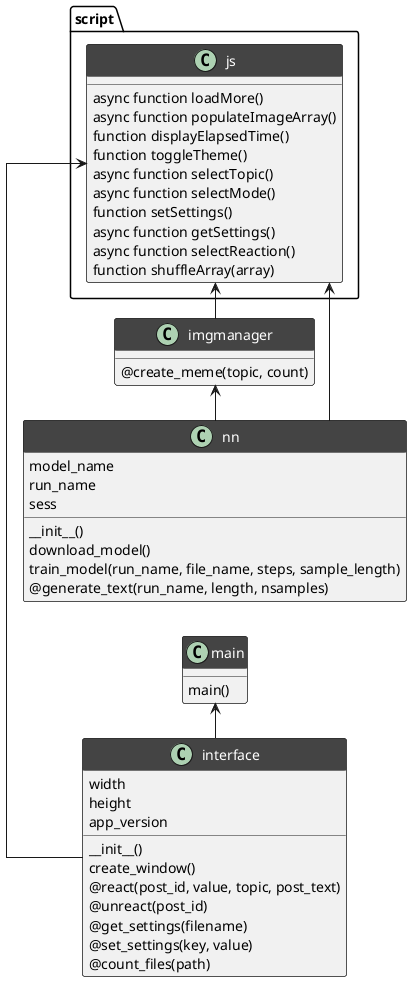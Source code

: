 @startuml
skinparam linetype ortho
skinparam classHeaderBackgroundColor #444
skinparam classFontColor automatic
left to right direction

class nn {
    model_name
    run_name
    sess
    __init__()
    download_model()
    train_model(run_name, file_name, steps, sample_length)
    @generate_text(run_name, length, nsamples)
}

class interface {
    width
    height
    app_version
    __init__()
    create_window()
    @react(post_id, value, topic, post_text)
    @unreact(post_id)
    @get_settings(filename)
    @set_settings(key, value)
    @count_files(path)
}

class imgmanager {
    @create_meme(topic, count)
}

class main {
    main()
}

class script.js. {
    async function loadMore()
    async function populateImageArray()
    function displayElapsedTime()
    function toggleTheme()
    async function selectTopic()
    async function selectMode()
    function setSettings()
    async function getSettings()
    async function selectReaction()
    function shuffleArray(array)
}

main <- interface
imgmanager <- nn
script.js <- interface
script.js <- imgmanager
script.js <- nn

@enduml